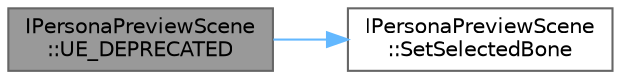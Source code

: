 digraph "IPersonaPreviewScene::UE_DEPRECATED"
{
 // INTERACTIVE_SVG=YES
 // LATEX_PDF_SIZE
  bgcolor="transparent";
  edge [fontname=Helvetica,fontsize=10,labelfontname=Helvetica,labelfontsize=10];
  node [fontname=Helvetica,fontsize=10,shape=box,height=0.2,width=0.4];
  rankdir="LR";
  Node1 [id="Node000001",label="IPersonaPreviewScene\l::UE_DEPRECATED",height=0.2,width=0.4,color="gray40", fillcolor="grey60", style="filled", fontcolor="black",tooltip="Sets the selected bone on the preview component."];
  Node1 -> Node2 [id="edge1_Node000001_Node000002",color="steelblue1",style="solid",tooltip=" "];
  Node2 [id="Node000002",label="IPersonaPreviewScene\l::SetSelectedBone",height=0.2,width=0.4,color="grey40", fillcolor="white", style="filled",URL="$d2/df1/classIPersonaPreviewScene.html#ac4a67a09979450ee93965add054bd5f4",tooltip="Sets the selected bone on the preview component."];
}
